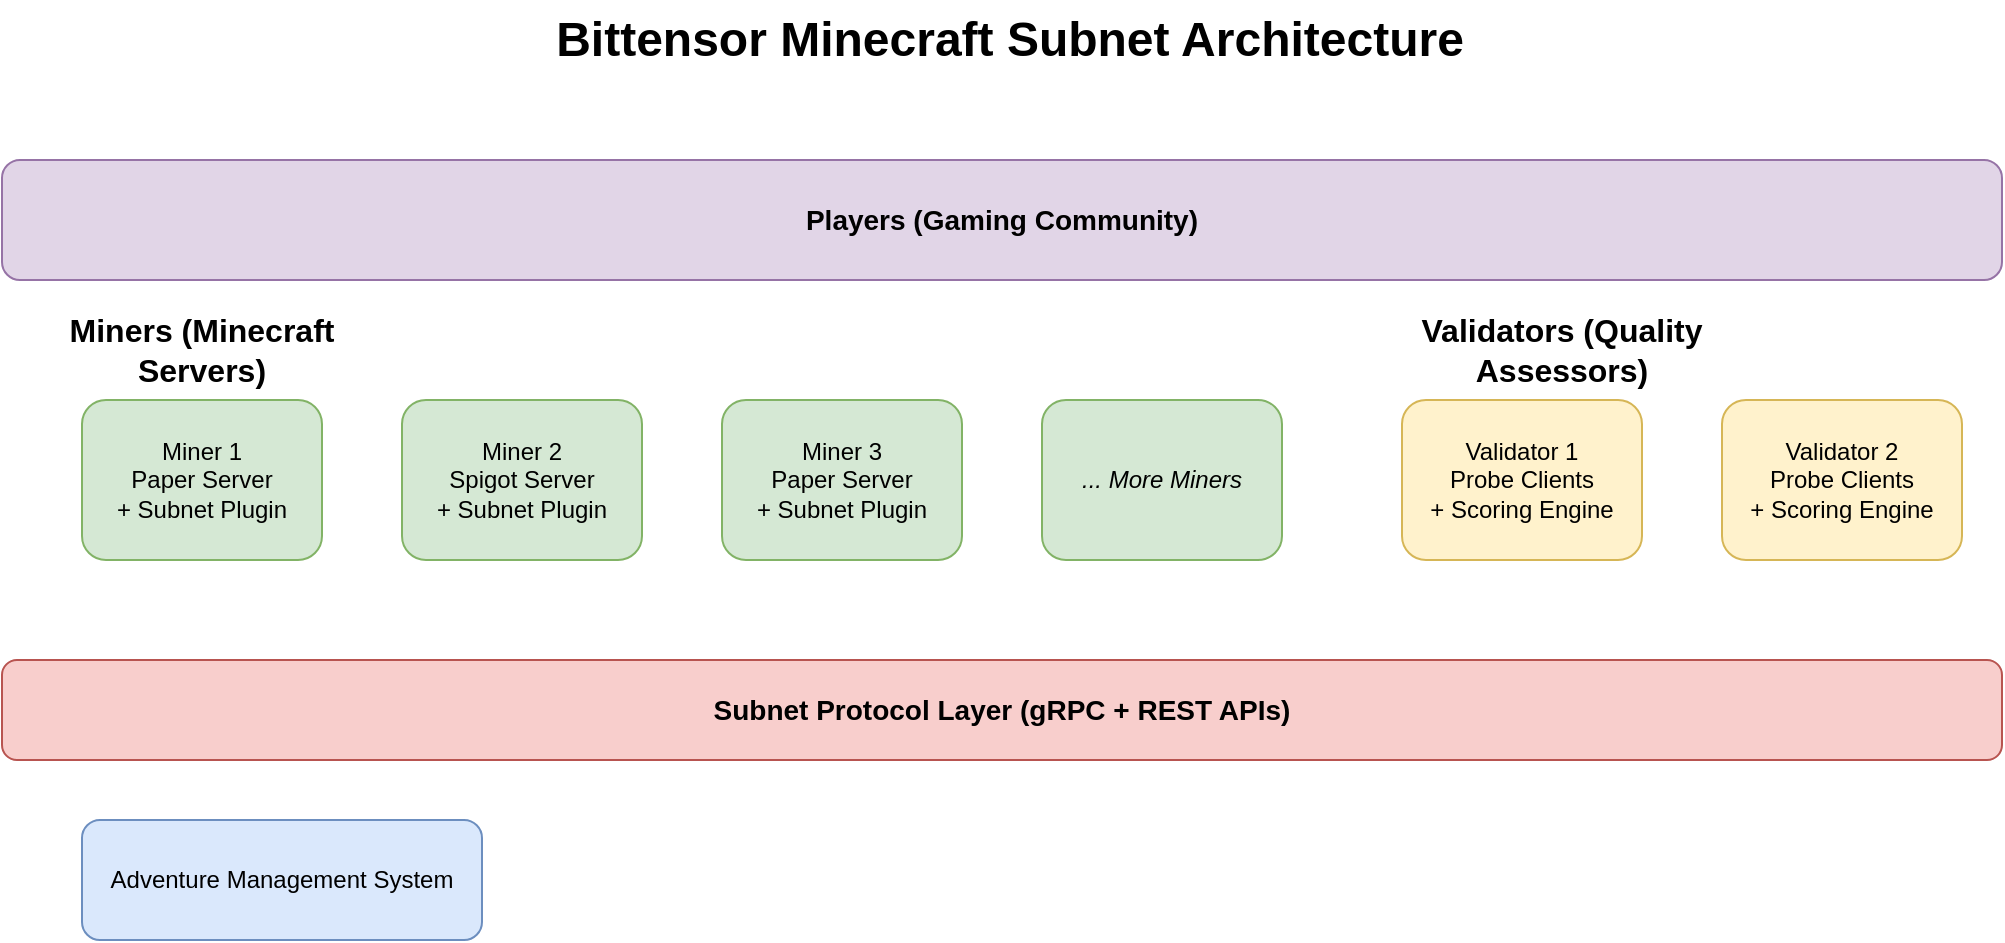 <?xml version="1.0" encoding="UTF-8"?>
<mxfile version="21.6.8" type="device">
  <diagram name="System Architecture" id="architecture">
    <mxGraphModel dx="1422" dy="794" grid="1" gridSize="10" guides="1" tooltips="1" connect="1" arrows="1" fold="1" page="1" pageScale="1" pageWidth="1169" pageHeight="827" math="0" shadow="0">
      <root>
        <mxCell id="0" />
        <mxCell id="1" parent="0" />
        
        <!-- Title -->
        <mxCell id="title" value="Bittensor Minecraft Subnet Architecture" style="text;html=1;strokeColor=none;fillColor=none;align=center;verticalAlign=middle;whiteSpace=wrap;rounded=0;fontSize=24;fontStyle=1;" vertex="1" parent="1">
          <mxGeometry x="284" y="20" width="600" height="40" as="geometry" />
        </mxCell>

        <!-- Players Layer -->
        <mxCell id="players_layer" value="Players (Gaming Community)" style="rounded=1;whiteSpace=wrap;html=1;fillColor=#e1d5e7;strokeColor=#9673a6;fontSize=14;fontStyle=1;" vertex="1" parent="1">
          <mxGeometry x="80" y="100" width="1000" height="60" as="geometry" />
        </mxCell>

        <!-- Miners Layer -->
        <mxCell id="miners_title" value="Miners (Minecraft Servers)" style="text;html=1;strokeColor=none;fillColor=none;align=center;verticalAlign=middle;whiteSpace=wrap;rounded=0;fontSize=16;fontStyle=1;" vertex="1" parent="1">
          <mxGeometry x="80" y="180" width="200" height="30" as="geometry" />
        </mxCell>
        
        <mxCell id="miner1" value="Miner 1&#xa;Paper Server&#xa;+ Subnet Plugin" style="rounded=1;whiteSpace=wrap;html=1;fillColor=#d5e8d4;strokeColor=#82b366;" vertex="1" parent="1">
          <mxGeometry x="120" y="220" width="120" height="80" as="geometry" />
        </mxCell>
        
        <mxCell id="miner2" value="Miner 2&#xa;Spigot Server&#xa;+ Subnet Plugin" style="rounded=1;whiteSpace=wrap;html=1;fillColor=#d5e8d4;strokeColor=#82b366;" vertex="1" parent="1">
          <mxGeometry x="280" y="220" width="120" height="80" as="geometry" />
        </mxCell>
        
        <mxCell id="miner3" value="Miner 3&#xa;Paper Server&#xa;+ Subnet Plugin" style="rounded=1;whiteSpace=wrap;html=1;fillColor=#d5e8d4;strokeColor=#82b366;" vertex="1" parent="1">
          <mxGeometry x="440" y="220" width="120" height="80" as="geometry" />
        </mxCell>
        
        <mxCell id="miner_etc" value="... More Miners" style="rounded=1;whiteSpace=wrap;html=1;fillColor=#d5e8d4;strokeColor=#82b366;fontStyle=2;" vertex="1" parent="1">
          <mxGeometry x="600" y="220" width="120" height="80" as="geometry" />
        </mxCell>

        <!-- Validators Layer -->
        <mxCell id="validators_title" value="Validators (Quality Assessors)" style="text;html=1;strokeColor=none;fillColor=none;align=center;verticalAlign=middle;whiteSpace=wrap;rounded=0;fontSize=16;fontStyle=1;" vertex="1" parent="1">
          <mxGeometry x="760" y="180" width="200" height="30" as="geometry" />
        </mxCell>
        
        <mxCell id="validator1" value="Validator 1&#xa;Probe Clients&#xa;+ Scoring Engine" style="rounded=1;whiteSpace=wrap;html=1;fillColor=#fff2cc;strokeColor=#d6b656;" vertex="1" parent="1">
          <mxGeometry x="780" y="220" width="120" height="80" as="geometry" />
        </mxCell>
        
        <mxCell id="validator2" value="Validator 2&#xa;Probe Clients&#xa;+ Scoring Engine" style="rounded=1;whiteSpace=wrap;html=1;fillColor=#fff2cc;strokeColor=#d6b656;" vertex="1" parent="1">
          <mxGeometry x="940" y="220" width="120" height="80" as="geometry" />
        </mxCell>

        <!-- Protocol Layer -->
        <mxCell id="protocol_layer" value="Subnet Protocol Layer (gRPC + REST APIs)" style="rounded=1;whiteSpace=wrap;html=1;fillColor=#f8cecc;strokeColor=#b85450;fontSize=14;fontStyle=1;" vertex="1" parent="1">
          <mxGeometry x="80" y="350" width="1000" height="50" as="geometry" />
        </mxCell>

        <!-- Adventure System -->
        <mxCell id="adventure_system" value="Adventure Management System" style="rounded=1;whiteSpace=wrap;html=1;fillColor=#dae8fc;strokeColor=#6c8ebf;" vertex="1" parent="1">
          <mxGeometry x="120" y="430" width="200" height="60" as="geometry" />
        </mxCell>
        
        <!-- Telemetry System -->
        <mxCell id="telemetry_system" value="Telemetry & Metrics Collection" style="rounded=1;whiteSpace=wrap;html=1;fillColor=#dae8fc;strokeColor=#6c8ebf;" vertex="1" parent="1">
          <mxGeometry x="360" y="430" width="200" height="60" as="geometry" />
        </mxCell>
        
        <!-- Quality Assessment -->
        <mxCell id="quality_system" value="Quality Assessment & Scoring" style="rounded=1;whiteSpace=wrap;html=1;fillColor=#dae8fc;strokeColor=#6c8ebf;" vertex="1" parent="1">
          <mxGeometry x="600" y="430" width="200" height="60" as="geometry" />
        </mxCell>
        
        <!-- Anti-Cheat -->
        <mxCell id="anticheat_system" value="Anti-Cheat & Replay Validation" style="rounded=1;whiteSpace=wrap;html=1;fillColor=#dae8fc;strokeColor=#6c8ebf;" vertex="1" parent="1">
          <mxGeometry x="840" y="430" width="200" height="60" as="geometry" />
        </mxCell>

        <!-- Subtensor Layer -->
        <mxCell id="subtensor_layer" value="Subtensor Network (Consensus & Reward Distribution)" style="rounded=1;whiteSpace=wrap;html=1;fillColor=#ffe6cc;strokeColor=#d79b00;fontSize=14;fontStyle=1;" vertex="1" parent="1">
          <mxGeometry x="80" y="540" width="1000" height="60" as="geometry" />
        </mxCell>

        <!-- Developer Fund -->
        <mxCell id="developer_fund" value="Developer Fund&#xa;(18% Allocation)" style="rounded=1;whiteSpace=wrap;html=1;fillColor=#f5f5f5;strokeColor=#666666;" vertex="1" parent="1">
          <mxGeometry x="480" y="640" width="200" height="60" as="geometry" />
        </mxCell>

        <!-- Connections -->
        <!-- Players to Miners -->
        <mxCell id="connection1" value="" style="endArrow=classic;startArrow=classic;html=1;strokeWidth=2;strokeColor=#666666;" edge="1" parent="1" source="players_layer" target="miner1">
          <mxGeometry width="50" height="50" relative="1" as="geometry">
            <mxPoint x="180" y="180" as="sourcePoint" />
            <mxPoint x="180" y="220" as="targetPoint" />
          </mxGeometry>
        </mxCell>
        
        <mxCell id="connection2" value="" style="endArrow=classic;startArrow=classic;html=1;strokeWidth=2;strokeColor=#666666;" edge="1" parent="1" source="players_layer" target="miner2">
          <mxGeometry width="50" height="50" relative="1" as="geometry">
            <mxPoint x="340" y="180" as="sourcePoint" />
            <mxPoint x="340" y="220" as="targetPoint" />
          </mxGeometry>
        </mxCell>

        <!-- Validators to Miners -->
        <mxCell id="validation1" value="Probes &amp; Quality Assessment" style="endArrow=classic;html=1;strokeWidth=2;strokeColor=#d6b656;" edge="1" parent="1" source="validator1" target="miner1">
          <mxGeometry width="50" height="50" relative="1" as="geometry">
            <mxPoint x="700" y="260" as="sourcePoint" />
            <mxPoint x="400" y="260" as="targetPoint" />
          </mxGeometry>
        </mxCell>

        <!-- Protocol Layer Connections -->
        <mxCell id="protocol_conn1" value="" style="endArrow=classic;startArrow=classic;html=1;strokeWidth=2;strokeColor=#b85450;" edge="1" parent="1" source="miner1" target="protocol_layer">
          <mxGeometry width="50" height="50" relative="1" as="geometry">
            <mxPoint x="180" y="310" as="sourcePoint" />
            <mxPoint x="180" y="350" as="targetPoint" />
          </mxGeometry>
        </mxCell>

        <!-- Subtensor Connection -->
        <mxCell id="subtensor_conn" value="Weight Updates &amp; Consensus" style="endArrow=classic;startArrow=classic;html=1;strokeWidth=3;strokeColor=#d79b00;" edge="1" parent="1" source="protocol_layer" target="subtensor_layer">
          <mxGeometry width="50" height="50" relative="1" as="geometry">
            <mxPoint x="580" y="410" as="sourcePoint" />
            <mxPoint x="580" y="540" as="targetPoint" />
          </mxGeometry>
        </mxCell>

        <!-- Reward Distribution -->
        <mxCell id="reward_miners" value="41% to Miners" style="endArrow=classic;html=1;strokeWidth=2;strokeColor=#82b366;" edge="1" parent="1" source="subtensor_layer" target="miner2">
          <mxGeometry width="50" height="50" relative="1" as="geometry">
            <mxPoint x="300" y="540" as="sourcePoint" />
            <mxPoint x="340" y="310" as="targetPoint" />
          </mxGeometry>
        </mxCell>
        
        <mxCell id="reward_validators" value="41% to Validators" style="endArrow=classic;html=1;strokeWidth=2;strokeColor=#d6b656;" edge="1" parent="1" source="subtensor_layer" target="validator1">
          <mxGeometry width="50" height="50" relative="1" as="geometry">
            <mxPoint x="800" y="540" as="sourcePoint" />
            <mxPoint x="840" y="310" as="targetPoint" />
          </mxGeometry>
        </mxCell>
        
        <mxCell id="reward_developers" value="18% to Developers" style="endArrow=classic;html=1;strokeWidth=2;strokeColor=#666666;" edge="1" parent="1" source="subtensor_layer" target="developer_fund">
          <mxGeometry width="50" height="50" relative="1" as="geometry">
            <mxPoint x="580" y="610" as="sourcePoint" />
            <mxPoint x="580" y="640" as="targetPoint" />
          </mxGeometry>
        </mxCell>

        <!-- Legend -->
        <mxCell id="legend_title" value="Legend" style="text;html=1;strokeColor=none;fillColor=none;align=center;verticalAlign=middle;whiteSpace=wrap;rounded=0;fontSize=16;fontStyle=1;" vertex="1" parent="1">
          <mxGeometry x="80" y="720" width="60" height="30" as="geometry" />
        </mxCell>
        
        <mxCell id="legend_miners" value="Miners (Game Servers)" style="rounded=1;whiteSpace=wrap;html=1;fillColor=#d5e8d4;strokeColor=#82b366;fontSize=12;" vertex="1" parent="1">
          <mxGeometry x="80" y="750" width="150" height="30" as="geometry" />
        </mxCell>
        
        <mxCell id="legend_validators" value="Validators (Quality Assessors)" style="rounded=1;whiteSpace=wrap;html=1;fillColor=#fff2cc;strokeColor=#d6b656;fontSize=12;" vertex="1" parent="1">
          <mxGeometry x="250" y="750" width="180" height="30" as="geometry" />
        </mxCell>
        
        <mxCell id="legend_protocol" value="Protocol Layer" style="rounded=1;whiteSpace=wrap;html=1;fillColor=#f8cecc;strokeColor=#b85450;fontSize=12;" vertex="1" parent="1">
          <mxGeometry x="450" y="750" width="120" height="30" as="geometry" />
        </mxCell>
        
        <mxCell id="legend_subtensor" value="Subtensor Network" style="rounded=1;whiteSpace=wrap;html=1;fillColor=#ffe6cc;strokeColor=#d79b00;fontSize=12;" vertex="1" parent="1">
          <mxGeometry x="590" y="750" width="140" height="30" as="geometry" />
        </mxCell>

      </root>
    </mxGraphModel>
  </diagram>
</mxfile>

